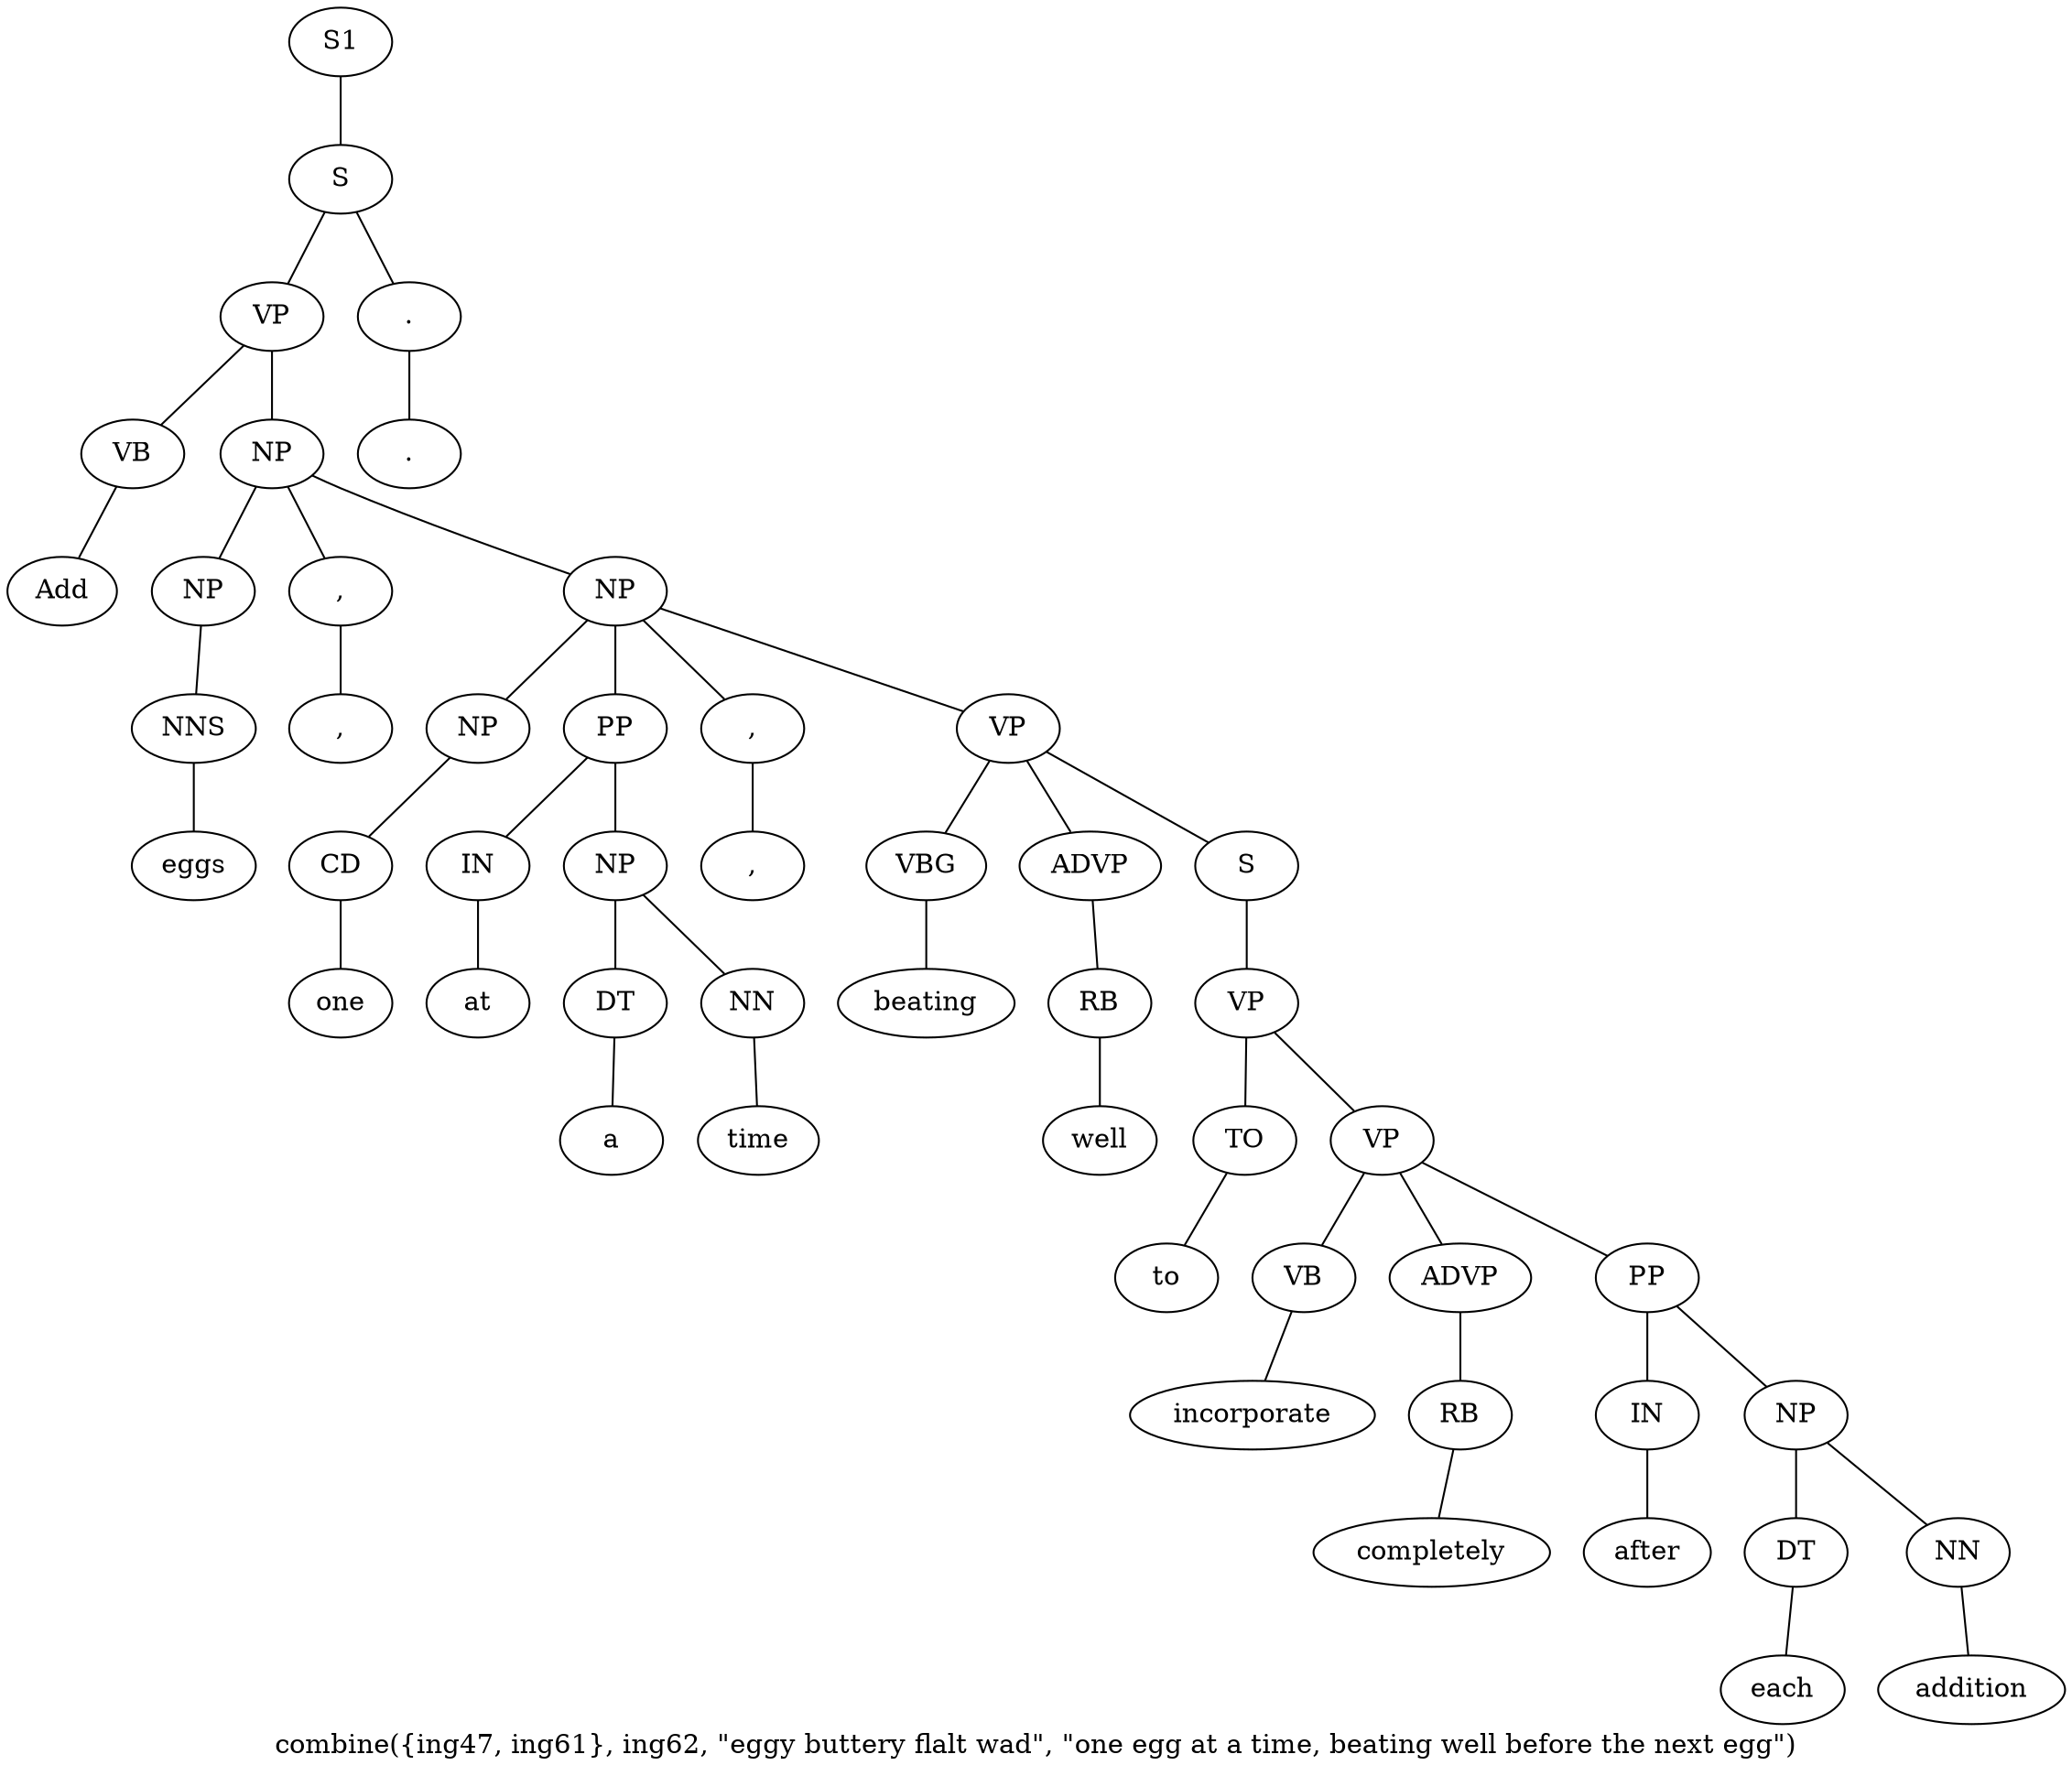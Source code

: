 graph SyntaxGraph {
	label = "combine({ing47, ing61}, ing62, \"eggy buttery flalt wad\", \"one egg at a time, beating well before the next egg\")";
	Node0 [label="S1"];
	Node1 [label="S"];
	Node2 [label="VP"];
	Node3 [label="VB"];
	Node4 [label="Add"];
	Node5 [label="NP"];
	Node6 [label="NP"];
	Node7 [label="NNS"];
	Node8 [label="eggs"];
	Node9 [label=","];
	Node10 [label=","];
	Node11 [label="NP"];
	Node12 [label="NP"];
	Node13 [label="CD"];
	Node14 [label="one"];
	Node15 [label="PP"];
	Node16 [label="IN"];
	Node17 [label="at"];
	Node18 [label="NP"];
	Node19 [label="DT"];
	Node20 [label="a"];
	Node21 [label="NN"];
	Node22 [label="time"];
	Node23 [label=","];
	Node24 [label=","];
	Node25 [label="VP"];
	Node26 [label="VBG"];
	Node27 [label="beating"];
	Node28 [label="ADVP"];
	Node29 [label="RB"];
	Node30 [label="well"];
	Node31 [label="S"];
	Node32 [label="VP"];
	Node33 [label="TO"];
	Node34 [label="to"];
	Node35 [label="VP"];
	Node36 [label="VB"];
	Node37 [label="incorporate"];
	Node38 [label="ADVP"];
	Node39 [label="RB"];
	Node40 [label="completely"];
	Node41 [label="PP"];
	Node42 [label="IN"];
	Node43 [label="after"];
	Node44 [label="NP"];
	Node45 [label="DT"];
	Node46 [label="each"];
	Node47 [label="NN"];
	Node48 [label="addition"];
	Node49 [label="."];
	Node50 [label="."];

	Node0 -- Node1;
	Node1 -- Node2;
	Node1 -- Node49;
	Node2 -- Node3;
	Node2 -- Node5;
	Node3 -- Node4;
	Node5 -- Node6;
	Node5 -- Node9;
	Node5 -- Node11;
	Node6 -- Node7;
	Node7 -- Node8;
	Node9 -- Node10;
	Node11 -- Node12;
	Node11 -- Node15;
	Node11 -- Node23;
	Node11 -- Node25;
	Node12 -- Node13;
	Node13 -- Node14;
	Node15 -- Node16;
	Node15 -- Node18;
	Node16 -- Node17;
	Node18 -- Node19;
	Node18 -- Node21;
	Node19 -- Node20;
	Node21 -- Node22;
	Node23 -- Node24;
	Node25 -- Node26;
	Node25 -- Node28;
	Node25 -- Node31;
	Node26 -- Node27;
	Node28 -- Node29;
	Node29 -- Node30;
	Node31 -- Node32;
	Node32 -- Node33;
	Node32 -- Node35;
	Node33 -- Node34;
	Node35 -- Node36;
	Node35 -- Node38;
	Node35 -- Node41;
	Node36 -- Node37;
	Node38 -- Node39;
	Node39 -- Node40;
	Node41 -- Node42;
	Node41 -- Node44;
	Node42 -- Node43;
	Node44 -- Node45;
	Node44 -- Node47;
	Node45 -- Node46;
	Node47 -- Node48;
	Node49 -- Node50;
}